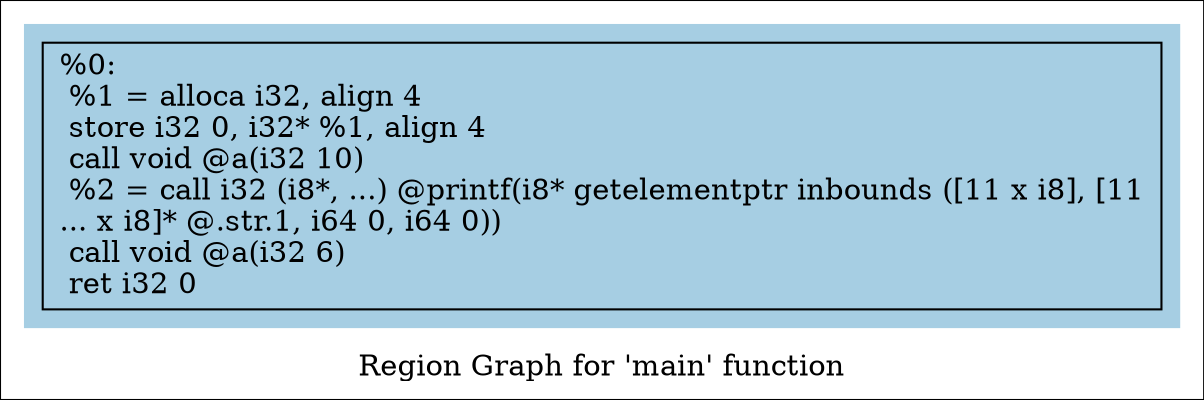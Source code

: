 digraph "Region Graph for 'main' function" {
	label="Region Graph for 'main' function";

	Node0x556f05b7dd70 [shape=record,label="{%0:\l  %1 = alloca i32, align 4\l  store i32 0, i32* %1, align 4\l  call void @a(i32 10)\l  %2 = call i32 (i8*, ...) @printf(i8* getelementptr inbounds ([11 x i8], [11\l... x i8]* @.str.1, i64 0, i64 0))\l  call void @a(i32 6)\l  ret i32 0\l}"];
	colorscheme = "paired12"
        subgraph cluster_0x556f05b82dd0 {
          label = "";
          style = filled;
          color = 1
          Node0x556f05b7dd70;
        }
}
